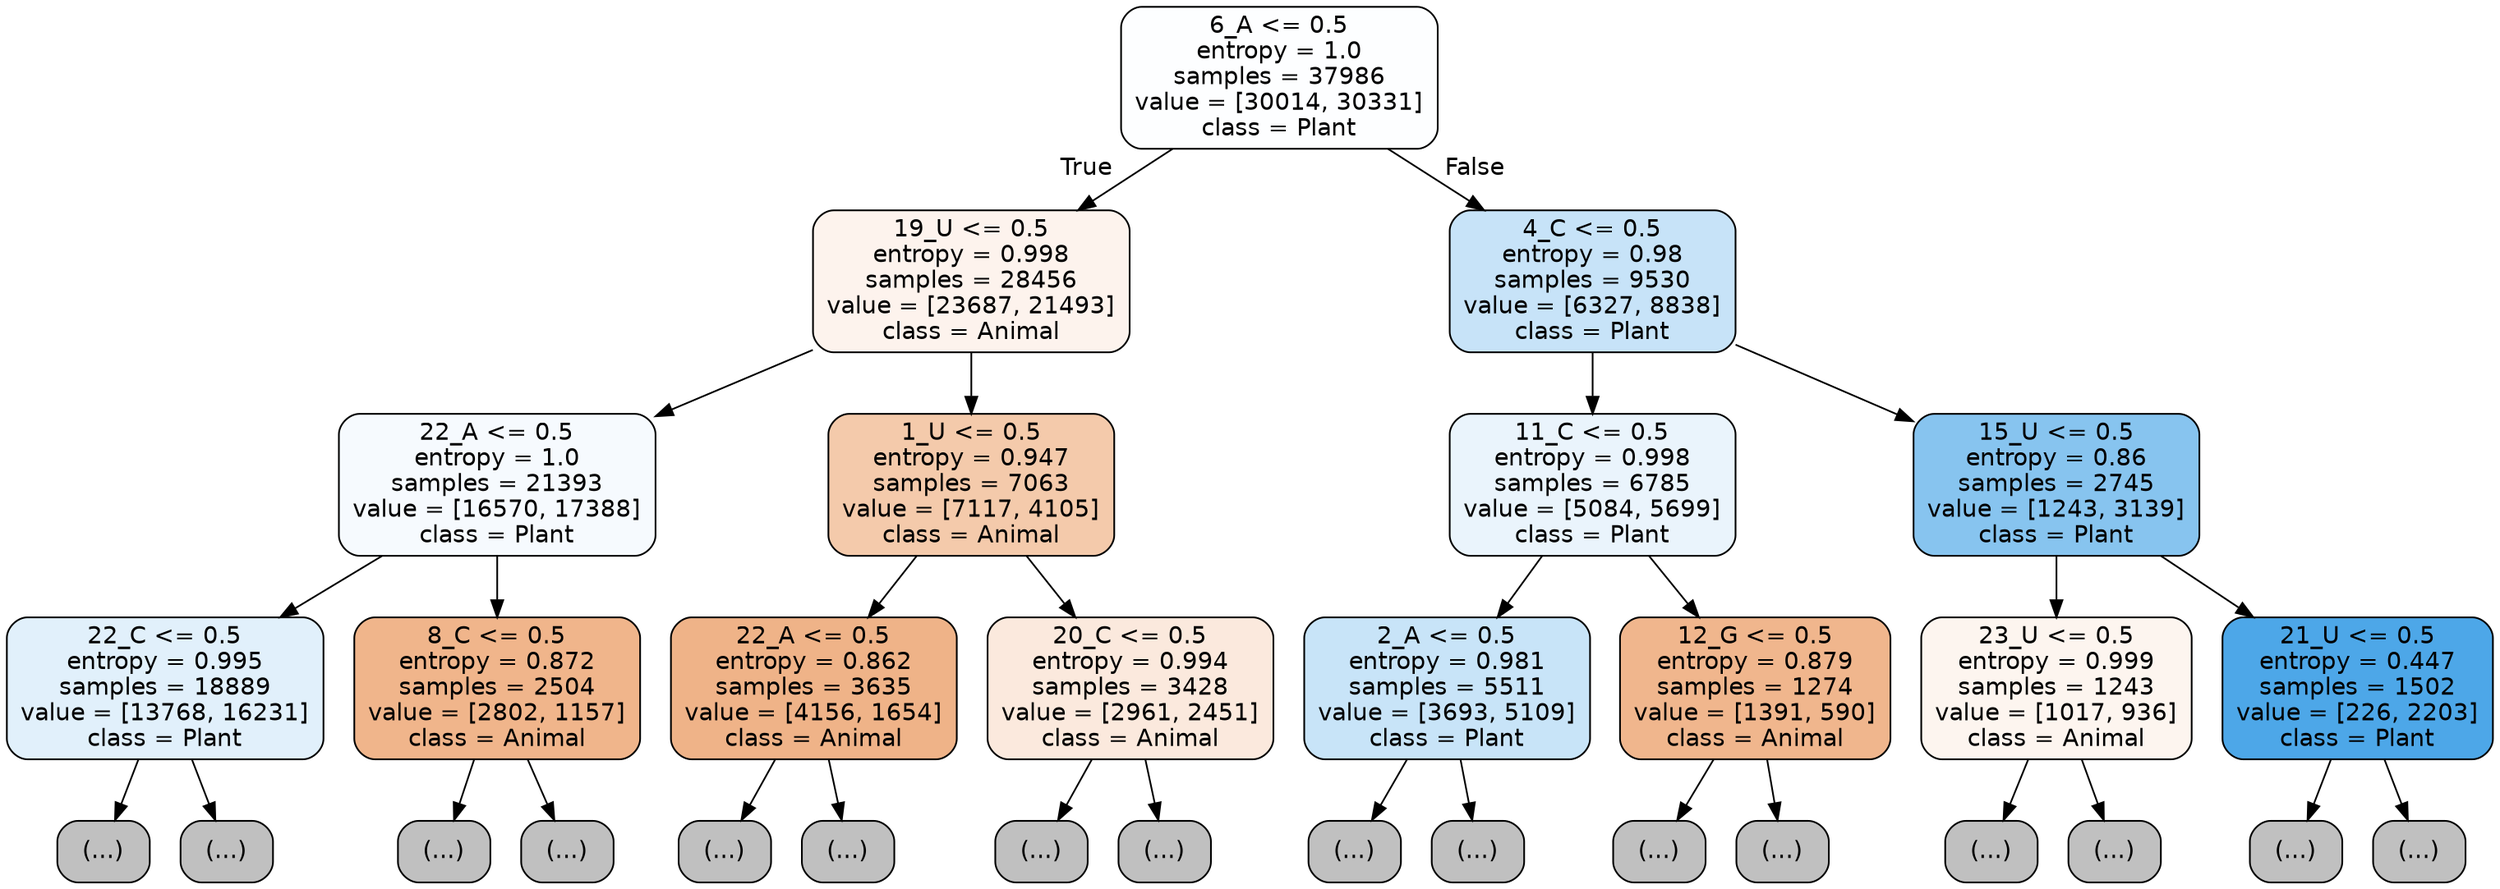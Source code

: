 digraph Tree {
node [shape=box, style="filled, rounded", color="black", fontname="helvetica"] ;
edge [fontname="helvetica"] ;
0 [label="6_A <= 0.5\nentropy = 1.0\nsamples = 37986\nvalue = [30014, 30331]\nclass = Plant", fillcolor="#fdfeff"] ;
1 [label="19_U <= 0.5\nentropy = 0.998\nsamples = 28456\nvalue = [23687, 21493]\nclass = Animal", fillcolor="#fdf3ed"] ;
0 -> 1 [labeldistance=2.5, labelangle=45, headlabel="True"] ;
2 [label="22_A <= 0.5\nentropy = 1.0\nsamples = 21393\nvalue = [16570, 17388]\nclass = Plant", fillcolor="#f6fafe"] ;
1 -> 2 ;
3 [label="22_C <= 0.5\nentropy = 0.995\nsamples = 18889\nvalue = [13768, 16231]\nclass = Plant", fillcolor="#e1f0fb"] ;
2 -> 3 ;
4 [label="(...)", fillcolor="#C0C0C0"] ;
3 -> 4 ;
7267 [label="(...)", fillcolor="#C0C0C0"] ;
3 -> 7267 ;
8352 [label="8_C <= 0.5\nentropy = 0.872\nsamples = 2504\nvalue = [2802, 1157]\nclass = Animal", fillcolor="#f0b58b"] ;
2 -> 8352 ;
8353 [label="(...)", fillcolor="#C0C0C0"] ;
8352 -> 8353 ;
9194 [label="(...)", fillcolor="#C0C0C0"] ;
8352 -> 9194 ;
9469 [label="1_U <= 0.5\nentropy = 0.947\nsamples = 7063\nvalue = [7117, 4105]\nclass = Animal", fillcolor="#f4caab"] ;
1 -> 9469 ;
9470 [label="22_A <= 0.5\nentropy = 0.862\nsamples = 3635\nvalue = [4156, 1654]\nclass = Animal", fillcolor="#efb388"] ;
9469 -> 9470 ;
9471 [label="(...)", fillcolor="#C0C0C0"] ;
9470 -> 9471 ;
11078 [label="(...)", fillcolor="#C0C0C0"] ;
9470 -> 11078 ;
11293 [label="20_C <= 0.5\nentropy = 0.994\nsamples = 3428\nvalue = [2961, 2451]\nclass = Animal", fillcolor="#fbe9dd"] ;
9469 -> 11293 ;
11294 [label="(...)", fillcolor="#C0C0C0"] ;
11293 -> 11294 ;
12453 [label="(...)", fillcolor="#C0C0C0"] ;
11293 -> 12453 ;
12856 [label="4_C <= 0.5\nentropy = 0.98\nsamples = 9530\nvalue = [6327, 8838]\nclass = Plant", fillcolor="#c7e3f8"] ;
0 -> 12856 [labeldistance=2.5, labelangle=-45, headlabel="False"] ;
12857 [label="11_C <= 0.5\nentropy = 0.998\nsamples = 6785\nvalue = [5084, 5699]\nclass = Plant", fillcolor="#eaf4fc"] ;
12856 -> 12857 ;
12858 [label="2_A <= 0.5\nentropy = 0.981\nsamples = 5511\nvalue = [3693, 5109]\nclass = Plant", fillcolor="#c8e4f8"] ;
12857 -> 12858 ;
12859 [label="(...)", fillcolor="#C0C0C0"] ;
12858 -> 12859 ;
14840 [label="(...)", fillcolor="#C0C0C0"] ;
12858 -> 14840 ;
15441 [label="12_G <= 0.5\nentropy = 0.879\nsamples = 1274\nvalue = [1391, 590]\nclass = Animal", fillcolor="#f0b68d"] ;
12857 -> 15441 ;
15442 [label="(...)", fillcolor="#C0C0C0"] ;
15441 -> 15442 ;
15885 [label="(...)", fillcolor="#C0C0C0"] ;
15441 -> 15885 ;
15988 [label="15_U <= 0.5\nentropy = 0.86\nsamples = 2745\nvalue = [1243, 3139]\nclass = Plant", fillcolor="#87c4ef"] ;
12856 -> 15988 ;
15989 [label="23_U <= 0.5\nentropy = 0.999\nsamples = 1243\nvalue = [1017, 936]\nclass = Animal", fillcolor="#fdf5ef"] ;
15988 -> 15989 ;
15990 [label="(...)", fillcolor="#C0C0C0"] ;
15989 -> 15990 ;
16575 [label="(...)", fillcolor="#C0C0C0"] ;
15989 -> 16575 ;
16598 [label="21_U <= 0.5\nentropy = 0.447\nsamples = 1502\nvalue = [226, 2203]\nclass = Plant", fillcolor="#4da7e8"] ;
15988 -> 16598 ;
16599 [label="(...)", fillcolor="#C0C0C0"] ;
16598 -> 16599 ;
16798 [label="(...)", fillcolor="#C0C0C0"] ;
16598 -> 16798 ;
}